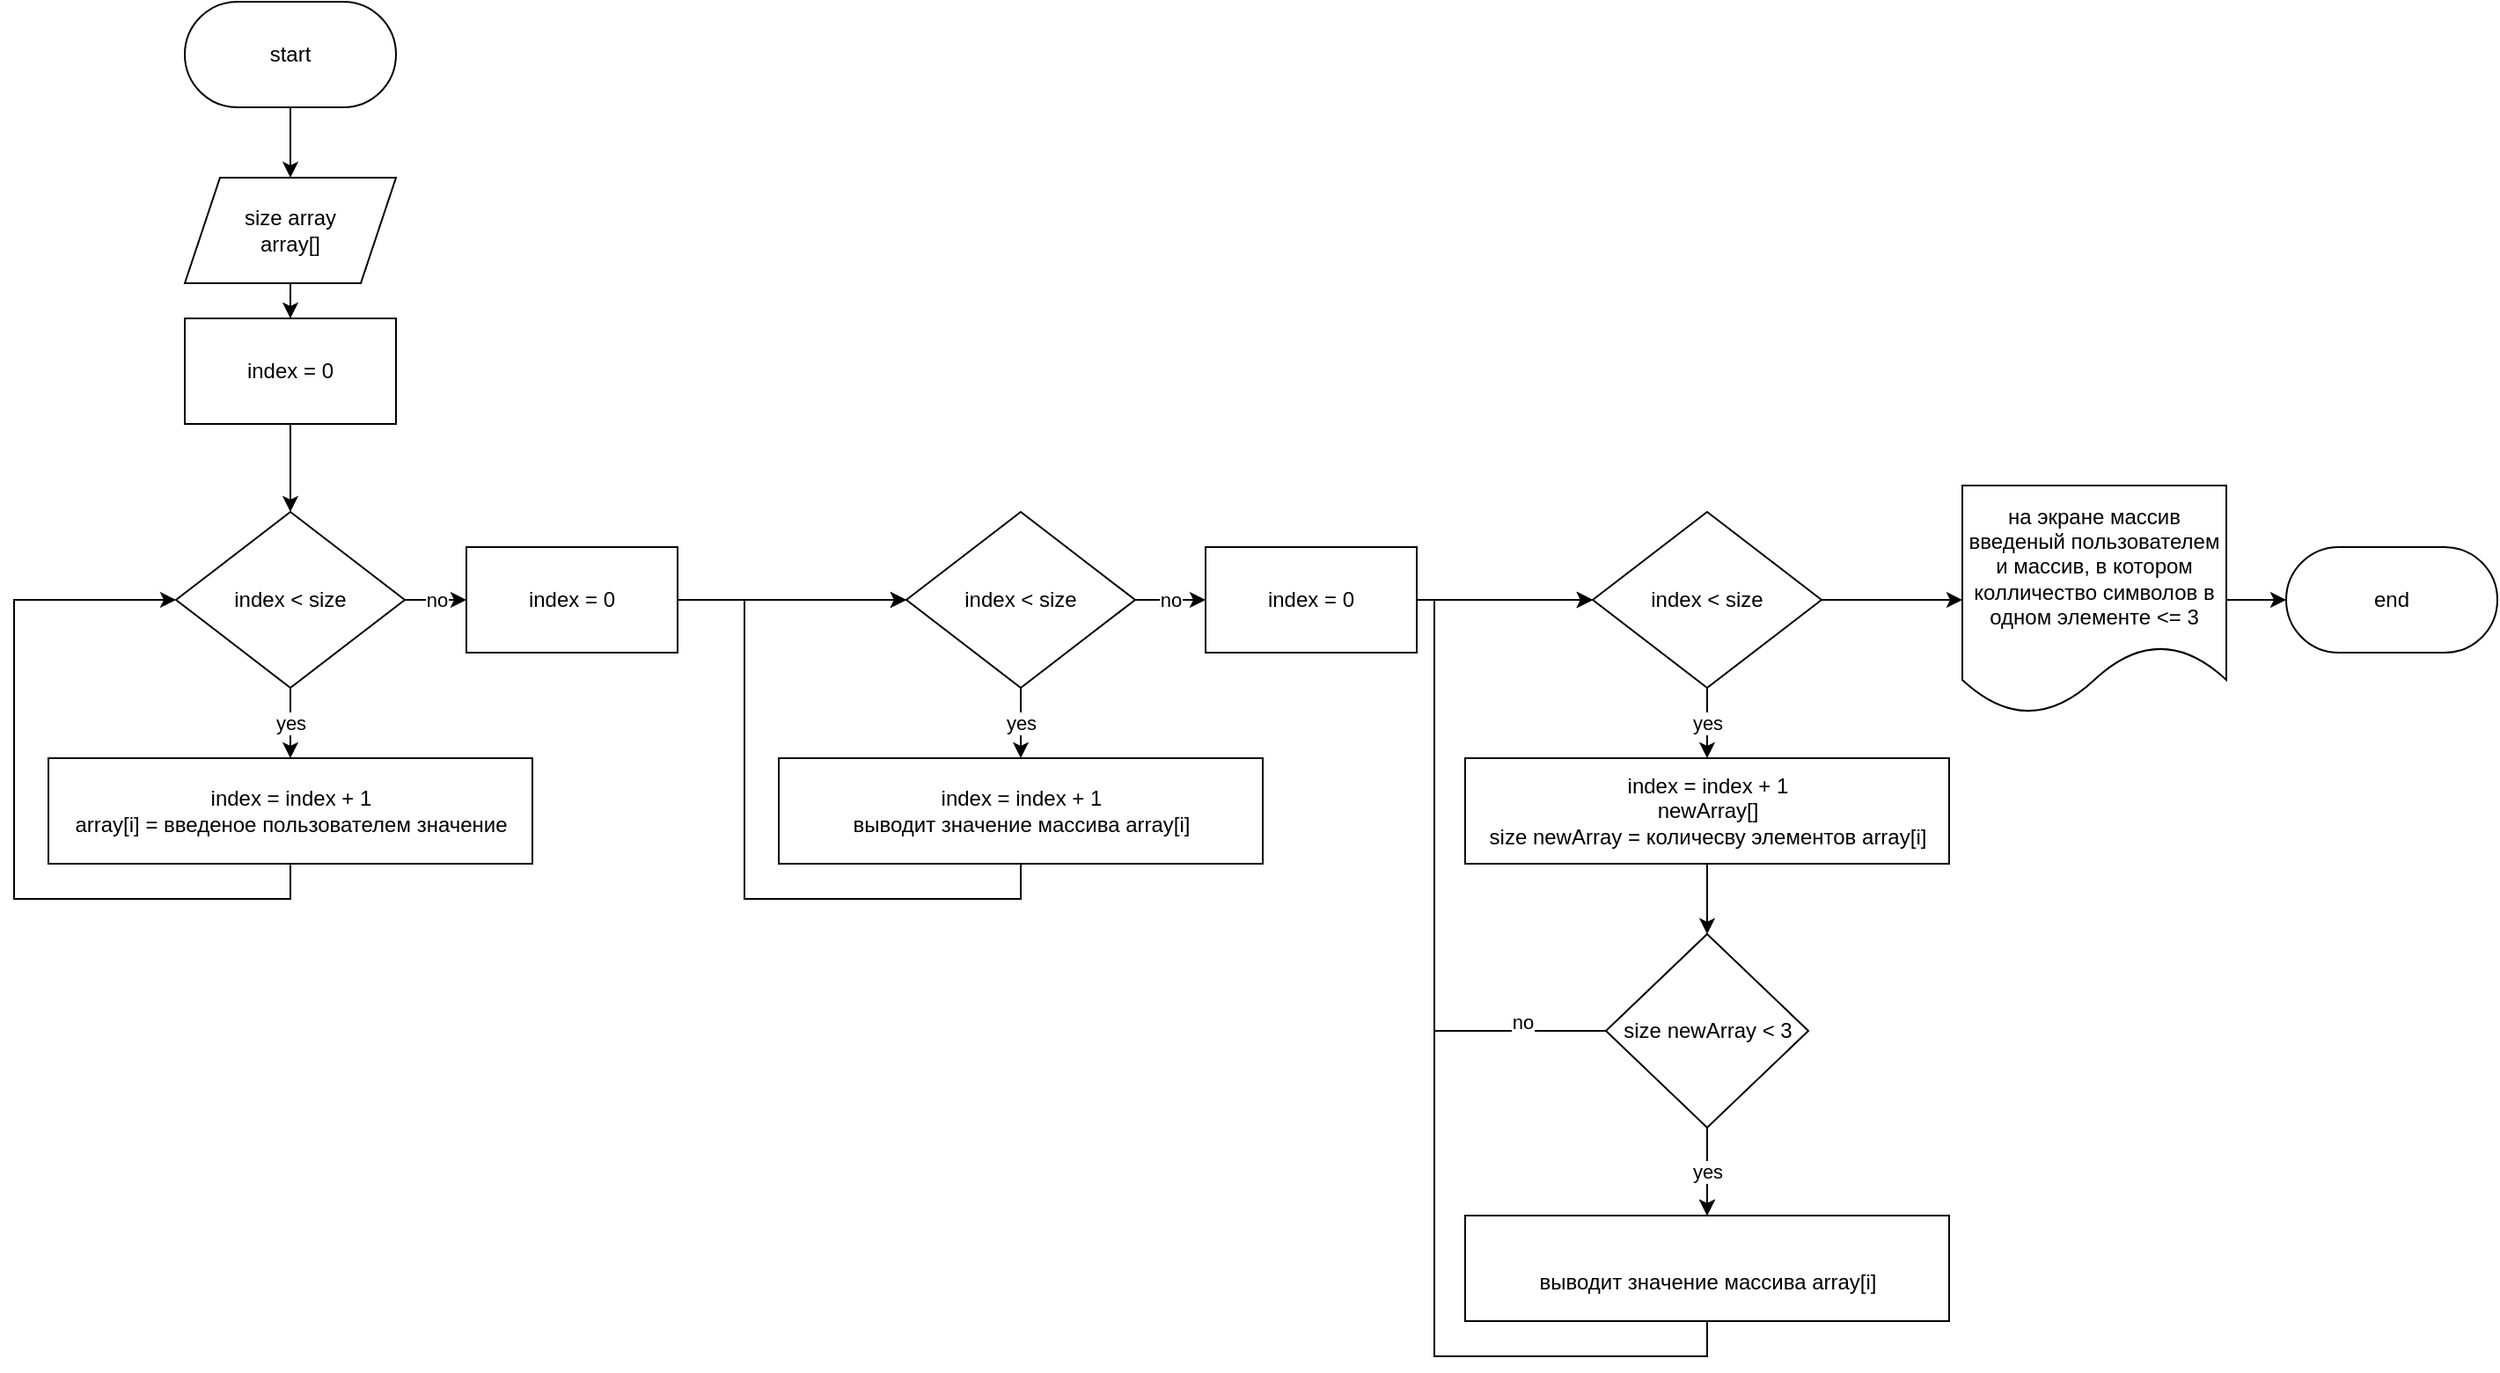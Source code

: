 <mxfile version="20.2.3" type="device"><diagram id="Z6q85Cc-kc4VJtzEf9fN" name="Page-1"><mxGraphModel dx="1753" dy="1843" grid="1" gridSize="10" guides="1" tooltips="1" connect="1" arrows="1" fold="1" page="1" pageScale="1" pageWidth="827" pageHeight="1169" math="0" shadow="0"><root><mxCell id="0"/><mxCell id="1" parent="0"/><mxCell id="NlSJ6YXelXSbl05dlrCk-3" style="edgeStyle=orthogonalEdgeStyle;rounded=0;orthogonalLoop=1;jettySize=auto;html=1;entryX=0.5;entryY=0;entryDx=0;entryDy=0;" parent="1" source="NlSJ6YXelXSbl05dlrCk-1" target="NlSJ6YXelXSbl05dlrCk-2" edge="1"><mxGeometry relative="1" as="geometry"/></mxCell><mxCell id="NlSJ6YXelXSbl05dlrCk-1" value="start" style="rounded=1;whiteSpace=wrap;html=1;arcSize=50;" parent="1" vertex="1"><mxGeometry x="340" y="50" width="120" height="60" as="geometry"/></mxCell><mxCell id="NlSJ6YXelXSbl05dlrCk-5" style="edgeStyle=orthogonalEdgeStyle;rounded=0;orthogonalLoop=1;jettySize=auto;html=1;entryX=0.5;entryY=0;entryDx=0;entryDy=0;" parent="1" source="NlSJ6YXelXSbl05dlrCk-2" target="NlSJ6YXelXSbl05dlrCk-4" edge="1"><mxGeometry relative="1" as="geometry"/></mxCell><mxCell id="NlSJ6YXelXSbl05dlrCk-2" value="size array&lt;br&gt;array[]" style="shape=parallelogram;perimeter=parallelogramPerimeter;whiteSpace=wrap;html=1;fixedSize=1;" parent="1" vertex="1"><mxGeometry x="340" y="150" width="120" height="60" as="geometry"/></mxCell><mxCell id="PEFoJUYFScIhNIRlzwYF-1" style="edgeStyle=orthogonalEdgeStyle;rounded=0;orthogonalLoop=1;jettySize=auto;html=1;entryX=0.5;entryY=0;entryDx=0;entryDy=0;" edge="1" parent="1" source="NlSJ6YXelXSbl05dlrCk-4" target="NlSJ6YXelXSbl05dlrCk-8"><mxGeometry relative="1" as="geometry"/></mxCell><mxCell id="NlSJ6YXelXSbl05dlrCk-4" value="index = 0" style="rounded=0;whiteSpace=wrap;html=1;" parent="1" vertex="1"><mxGeometry x="340" y="230" width="120" height="60" as="geometry"/></mxCell><mxCell id="PEFoJUYFScIhNIRlzwYF-2" value="yes" style="edgeStyle=orthogonalEdgeStyle;rounded=0;orthogonalLoop=1;jettySize=auto;html=1;entryX=0.5;entryY=0;entryDx=0;entryDy=0;" edge="1" parent="1" source="NlSJ6YXelXSbl05dlrCk-8" target="NlSJ6YXelXSbl05dlrCk-12"><mxGeometry relative="1" as="geometry"/></mxCell><mxCell id="PEFoJUYFScIhNIRlzwYF-5" value="no" style="edgeStyle=orthogonalEdgeStyle;rounded=0;orthogonalLoop=1;jettySize=auto;html=1;entryX=0;entryY=0.5;entryDx=0;entryDy=0;" edge="1" parent="1" source="NlSJ6YXelXSbl05dlrCk-8" target="PEFoJUYFScIhNIRlzwYF-4"><mxGeometry relative="1" as="geometry"/></mxCell><mxCell id="NlSJ6YXelXSbl05dlrCk-8" value="index &amp;lt; size" style="rhombus;whiteSpace=wrap;html=1;" parent="1" vertex="1"><mxGeometry x="335" y="340" width="130" height="100" as="geometry"/></mxCell><mxCell id="PEFoJUYFScIhNIRlzwYF-3" style="edgeStyle=orthogonalEdgeStyle;rounded=0;orthogonalLoop=1;jettySize=auto;html=1;entryX=0;entryY=0.5;entryDx=0;entryDy=0;" edge="1" parent="1" source="NlSJ6YXelXSbl05dlrCk-12" target="NlSJ6YXelXSbl05dlrCk-8"><mxGeometry relative="1" as="geometry"><Array as="points"><mxPoint x="400" y="560"/><mxPoint x="243" y="560"/><mxPoint x="243" y="390"/></Array></mxGeometry></mxCell><mxCell id="NlSJ6YXelXSbl05dlrCk-12" value="index = index + 1&lt;br&gt;array[i] = введеное пользователем значение" style="rounded=0;whiteSpace=wrap;html=1;" parent="1" vertex="1"><mxGeometry x="262.5" y="480" width="275" height="60" as="geometry"/></mxCell><mxCell id="PEFoJUYFScIhNIRlzwYF-27" style="edgeStyle=orthogonalEdgeStyle;rounded=0;orthogonalLoop=1;jettySize=auto;html=1;entryX=0;entryY=0.5;entryDx=0;entryDy=0;" edge="1" parent="1" source="NlSJ6YXelXSbl05dlrCk-15" target="NlSJ6YXelXSbl05dlrCk-17"><mxGeometry relative="1" as="geometry"/></mxCell><mxCell id="NlSJ6YXelXSbl05dlrCk-15" value="на экране массив введеный пользователем и массив, в котором колличество символов в одном элементе &amp;lt;= 3" style="shape=document;whiteSpace=wrap;html=1;boundedLbl=1;" parent="1" vertex="1"><mxGeometry x="1350" y="325" width="150" height="130" as="geometry"/></mxCell><mxCell id="NlSJ6YXelXSbl05dlrCk-17" value="end" style="rounded=1;whiteSpace=wrap;html=1;arcSize=50;" parent="1" vertex="1"><mxGeometry x="1534" y="360" width="120" height="60" as="geometry"/></mxCell><mxCell id="PEFoJUYFScIhNIRlzwYF-7" style="edgeStyle=orthogonalEdgeStyle;rounded=0;orthogonalLoop=1;jettySize=auto;html=1;entryX=0;entryY=0.5;entryDx=0;entryDy=0;" edge="1" parent="1" source="PEFoJUYFScIhNIRlzwYF-4" target="PEFoJUYFScIhNIRlzwYF-6"><mxGeometry relative="1" as="geometry"/></mxCell><mxCell id="PEFoJUYFScIhNIRlzwYF-4" value="index = 0" style="rounded=0;whiteSpace=wrap;html=1;" vertex="1" parent="1"><mxGeometry x="500" y="360" width="120" height="60" as="geometry"/></mxCell><mxCell id="PEFoJUYFScIhNIRlzwYF-9" value="yes" style="edgeStyle=orthogonalEdgeStyle;rounded=0;orthogonalLoop=1;jettySize=auto;html=1;entryX=0.5;entryY=0;entryDx=0;entryDy=0;" edge="1" parent="1" source="PEFoJUYFScIhNIRlzwYF-6" target="PEFoJUYFScIhNIRlzwYF-8"><mxGeometry relative="1" as="geometry"/></mxCell><mxCell id="PEFoJUYFScIhNIRlzwYF-12" value="no" style="edgeStyle=orthogonalEdgeStyle;rounded=0;orthogonalLoop=1;jettySize=auto;html=1;" edge="1" parent="1" source="PEFoJUYFScIhNIRlzwYF-6" target="PEFoJUYFScIhNIRlzwYF-11"><mxGeometry relative="1" as="geometry"/></mxCell><mxCell id="PEFoJUYFScIhNIRlzwYF-6" value="index &amp;lt; size" style="rhombus;whiteSpace=wrap;html=1;" vertex="1" parent="1"><mxGeometry x="750" y="340" width="130" height="100" as="geometry"/></mxCell><mxCell id="PEFoJUYFScIhNIRlzwYF-10" style="edgeStyle=orthogonalEdgeStyle;rounded=0;orthogonalLoop=1;jettySize=auto;html=1;entryX=0;entryY=0.5;entryDx=0;entryDy=0;" edge="1" parent="1" source="PEFoJUYFScIhNIRlzwYF-8" target="PEFoJUYFScIhNIRlzwYF-6"><mxGeometry relative="1" as="geometry"><Array as="points"><mxPoint x="815" y="560"/><mxPoint x="658" y="560"/><mxPoint x="658" y="390"/></Array></mxGeometry></mxCell><mxCell id="PEFoJUYFScIhNIRlzwYF-8" value="index = index + 1&lt;br&gt;выводит значение массива array[i]" style="rounded=0;whiteSpace=wrap;html=1;" vertex="1" parent="1"><mxGeometry x="677.5" y="480" width="275" height="60" as="geometry"/></mxCell><mxCell id="PEFoJUYFScIhNIRlzwYF-14" style="edgeStyle=orthogonalEdgeStyle;rounded=0;orthogonalLoop=1;jettySize=auto;html=1;entryX=0;entryY=0.5;entryDx=0;entryDy=0;" edge="1" parent="1" source="PEFoJUYFScIhNIRlzwYF-11" target="PEFoJUYFScIhNIRlzwYF-13"><mxGeometry relative="1" as="geometry"/></mxCell><mxCell id="PEFoJUYFScIhNIRlzwYF-11" value="index = 0" style="rounded=0;whiteSpace=wrap;html=1;" vertex="1" parent="1"><mxGeometry x="920" y="360" width="120" height="60" as="geometry"/></mxCell><mxCell id="PEFoJUYFScIhNIRlzwYF-16" value="yes" style="edgeStyle=orthogonalEdgeStyle;rounded=0;orthogonalLoop=1;jettySize=auto;html=1;" edge="1" parent="1" source="PEFoJUYFScIhNIRlzwYF-13" target="PEFoJUYFScIhNIRlzwYF-15"><mxGeometry relative="1" as="geometry"/></mxCell><mxCell id="PEFoJUYFScIhNIRlzwYF-26" style="edgeStyle=orthogonalEdgeStyle;rounded=0;orthogonalLoop=1;jettySize=auto;html=1;" edge="1" parent="1" source="PEFoJUYFScIhNIRlzwYF-13" target="NlSJ6YXelXSbl05dlrCk-15"><mxGeometry relative="1" as="geometry"/></mxCell><mxCell id="PEFoJUYFScIhNIRlzwYF-13" value="index &amp;lt; size" style="rhombus;whiteSpace=wrap;html=1;" vertex="1" parent="1"><mxGeometry x="1140" y="340" width="130" height="100" as="geometry"/></mxCell><mxCell id="PEFoJUYFScIhNIRlzwYF-20" style="edgeStyle=orthogonalEdgeStyle;rounded=0;orthogonalLoop=1;jettySize=auto;html=1;entryX=0.5;entryY=0;entryDx=0;entryDy=0;" edge="1" parent="1" source="PEFoJUYFScIhNIRlzwYF-15" target="PEFoJUYFScIhNIRlzwYF-19"><mxGeometry relative="1" as="geometry"/></mxCell><mxCell id="PEFoJUYFScIhNIRlzwYF-15" value="index = index + 1&lt;br&gt;newArray[]&lt;br&gt;size newArray = количесву элементов array[i]" style="rounded=0;whiteSpace=wrap;html=1;" vertex="1" parent="1"><mxGeometry x="1067.5" y="480" width="275" height="60" as="geometry"/></mxCell><mxCell id="PEFoJUYFScIhNIRlzwYF-21" value="no" style="edgeStyle=orthogonalEdgeStyle;rounded=0;orthogonalLoop=1;jettySize=auto;html=1;entryX=0;entryY=0.5;entryDx=0;entryDy=0;" edge="1" parent="1" source="PEFoJUYFScIhNIRlzwYF-19" target="PEFoJUYFScIhNIRlzwYF-13"><mxGeometry x="-0.78" y="-5" relative="1" as="geometry"><Array as="points"><mxPoint x="1050" y="635"/><mxPoint x="1050" y="390"/></Array><mxPoint as="offset"/></mxGeometry></mxCell><mxCell id="PEFoJUYFScIhNIRlzwYF-23" style="edgeStyle=orthogonalEdgeStyle;rounded=0;orthogonalLoop=1;jettySize=auto;html=1;entryX=0.5;entryY=0;entryDx=0;entryDy=0;" edge="1" parent="1" source="PEFoJUYFScIhNIRlzwYF-19" target="PEFoJUYFScIhNIRlzwYF-22"><mxGeometry relative="1" as="geometry"/></mxCell><mxCell id="PEFoJUYFScIhNIRlzwYF-25" value="yes" style="edgeStyle=orthogonalEdgeStyle;rounded=0;orthogonalLoop=1;jettySize=auto;html=1;" edge="1" parent="1" source="PEFoJUYFScIhNIRlzwYF-19" target="PEFoJUYFScIhNIRlzwYF-22"><mxGeometry relative="1" as="geometry"/></mxCell><mxCell id="PEFoJUYFScIhNIRlzwYF-19" value="size newArray &amp;lt; 3" style="rhombus;whiteSpace=wrap;html=1;" vertex="1" parent="1"><mxGeometry x="1147.5" y="580" width="115" height="110" as="geometry"/></mxCell><mxCell id="PEFoJUYFScIhNIRlzwYF-24" style="edgeStyle=orthogonalEdgeStyle;rounded=0;orthogonalLoop=1;jettySize=auto;html=1;" edge="1" parent="1" source="PEFoJUYFScIhNIRlzwYF-22" target="PEFoJUYFScIhNIRlzwYF-13"><mxGeometry relative="1" as="geometry"><Array as="points"><mxPoint x="1205" y="820"/><mxPoint x="1050" y="820"/><mxPoint x="1050" y="390"/></Array></mxGeometry></mxCell><mxCell id="PEFoJUYFScIhNIRlzwYF-22" value="&lt;br&gt;выводит значение массива array[i]" style="rounded=0;whiteSpace=wrap;html=1;" vertex="1" parent="1"><mxGeometry x="1067.5" y="740" width="275" height="60" as="geometry"/></mxCell></root></mxGraphModel></diagram></mxfile>